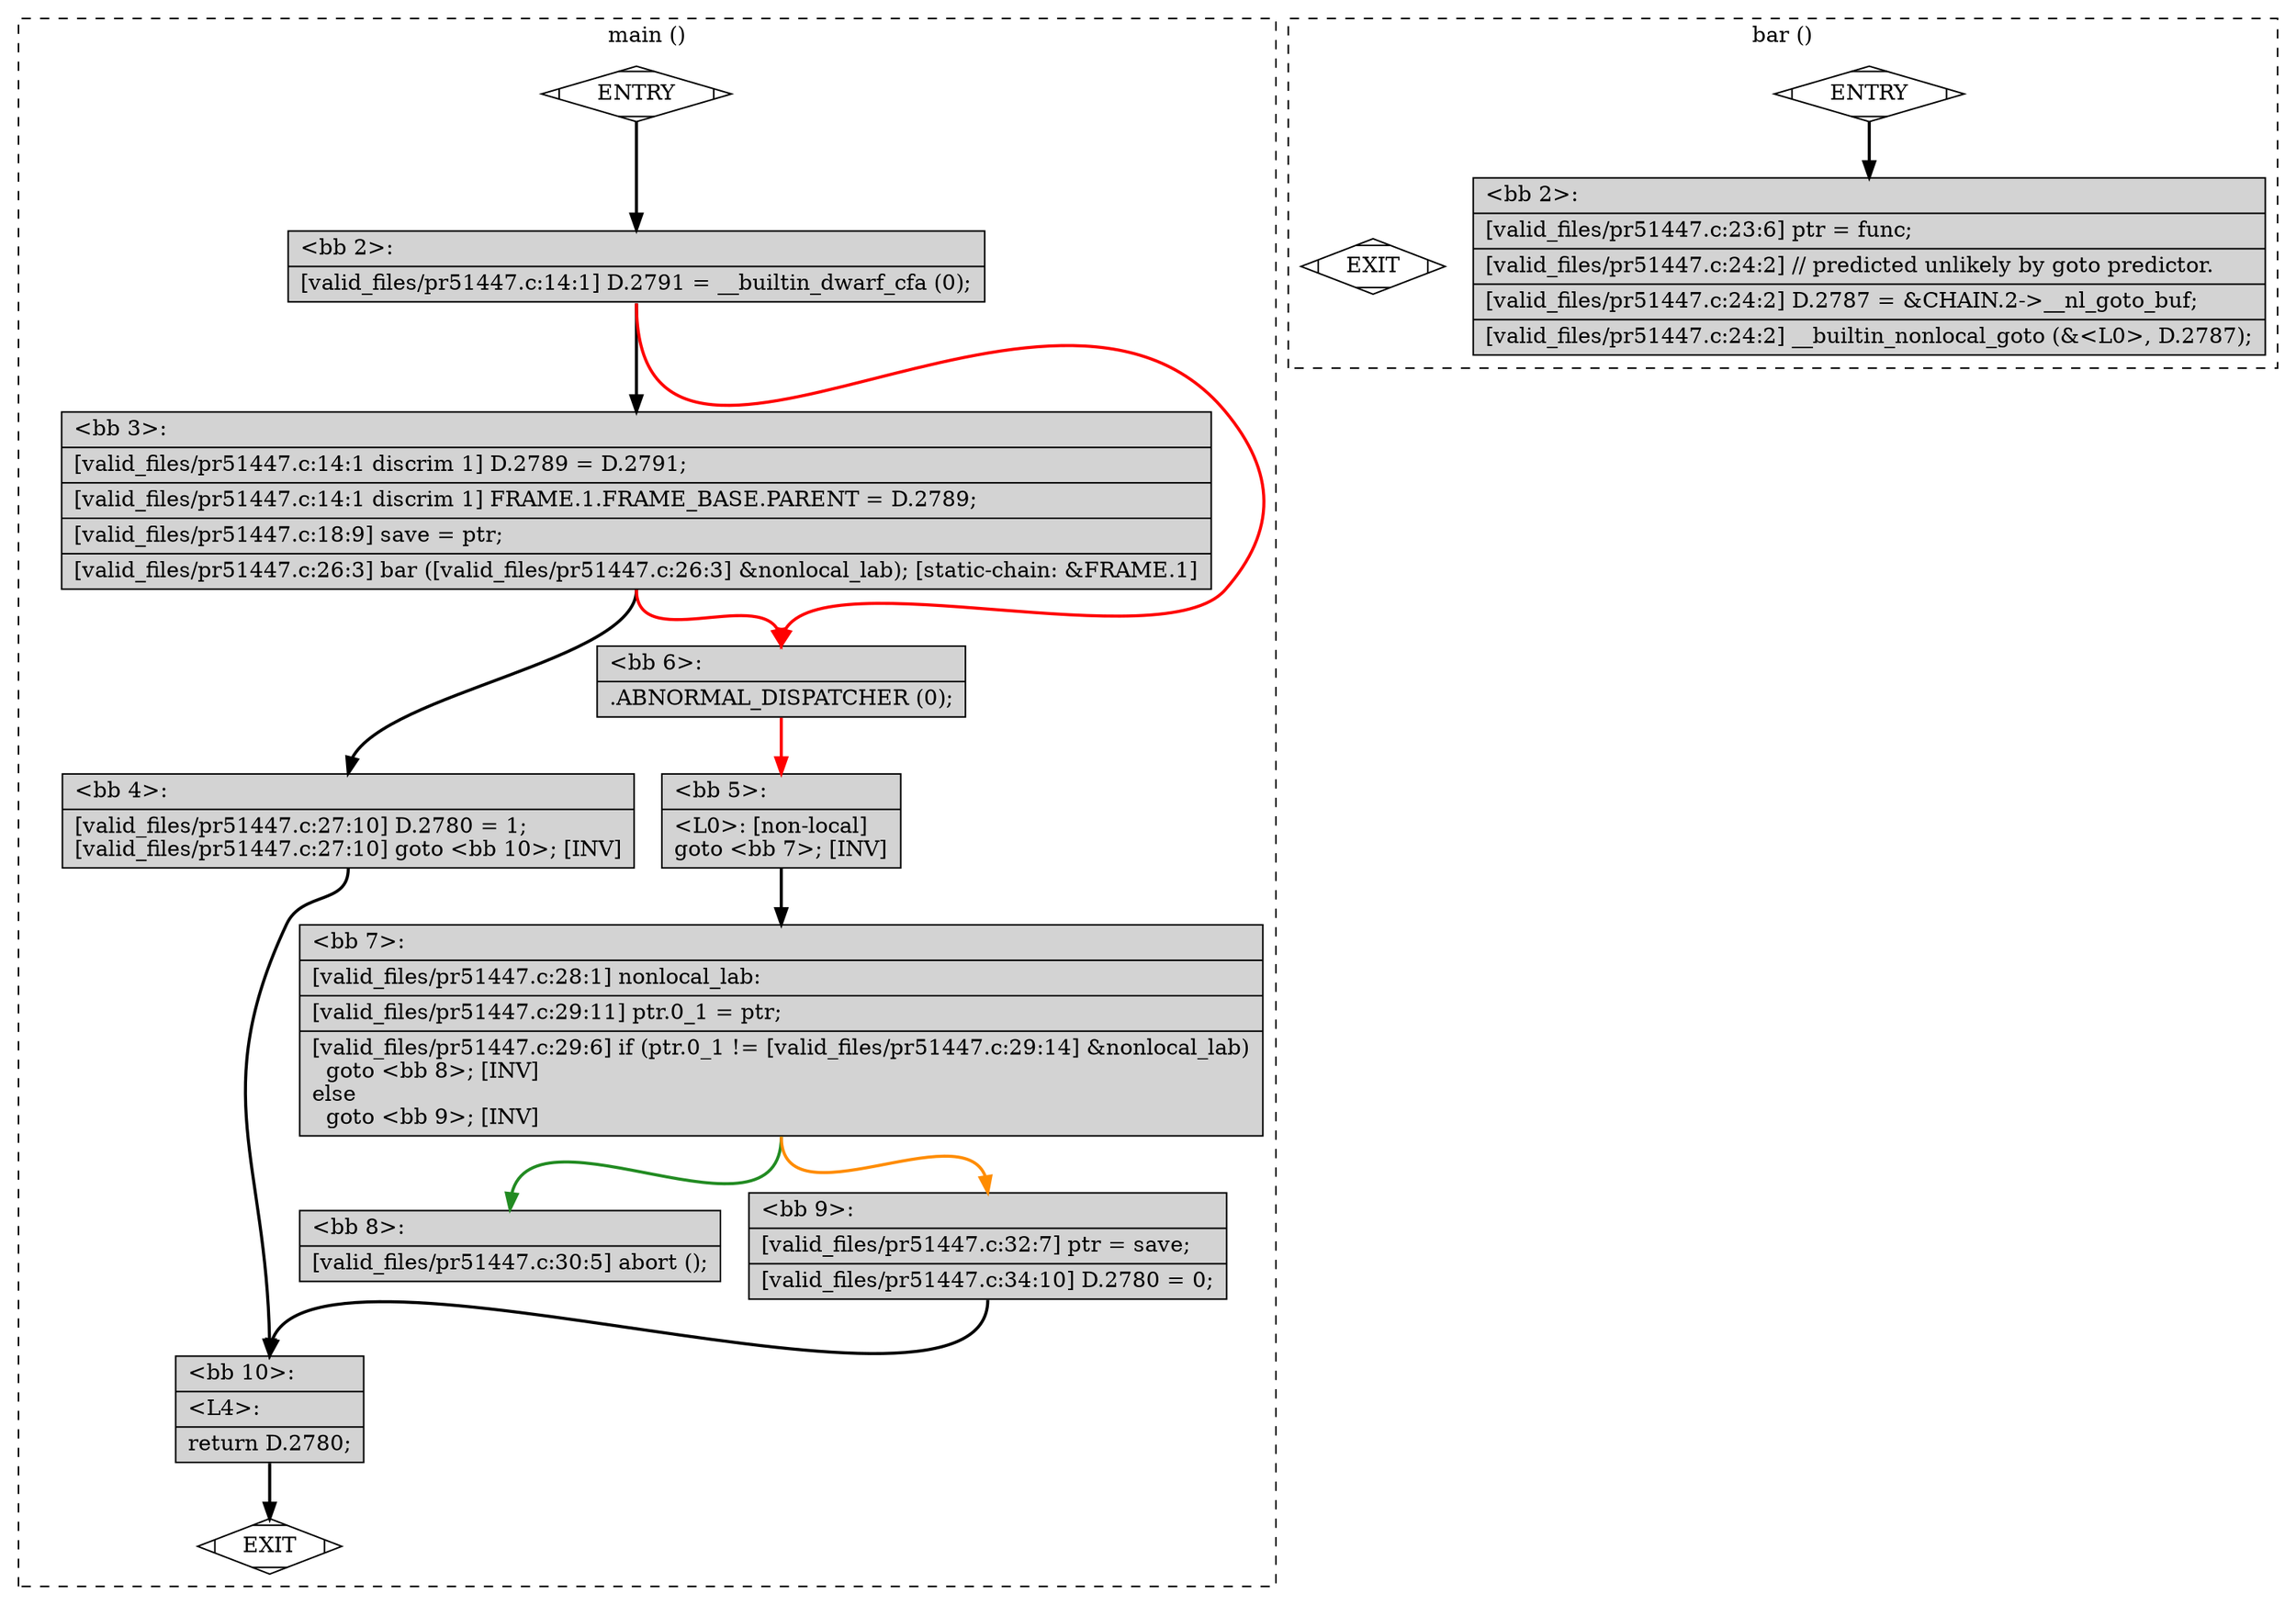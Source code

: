 digraph "a-pr51447.c.015t.cfg" {
overlap=false;
subgraph "cluster_main" {
	style="dashed";
	color="black";
	label="main ()";
	fn_0_basic_block_0 [shape=Mdiamond,style=filled,fillcolor=white,label="ENTRY"];

	fn_0_basic_block_1 [shape=Mdiamond,style=filled,fillcolor=white,label="EXIT"];

	fn_0_basic_block_2 [shape=record,style=filled,fillcolor=lightgrey,label="{\<bb\ 2\>:\l\
|[valid_files/pr51447.c:14:1]\ D.2791\ =\ __builtin_dwarf_cfa\ (0);\l\
}"];

	fn_0_basic_block_3 [shape=record,style=filled,fillcolor=lightgrey,label="{\<bb\ 3\>:\l\
|[valid_files/pr51447.c:14:1\ discrim\ 1]\ D.2789\ =\ D.2791;\l\
|[valid_files/pr51447.c:14:1\ discrim\ 1]\ FRAME.1.FRAME_BASE.PARENT\ =\ D.2789;\l\
|[valid_files/pr51447.c:18:9]\ save\ =\ ptr;\l\
|[valid_files/pr51447.c:26:3]\ bar\ ([valid_files/pr51447.c:26:3]\ &nonlocal_lab);\ [static-chain:\ &FRAME.1]\l\
}"];

	fn_0_basic_block_4 [shape=record,style=filled,fillcolor=lightgrey,label="{\<bb\ 4\>:\l\
|[valid_files/pr51447.c:27:10]\ D.2780\ =\ 1;\l\
[valid_files/pr51447.c:27:10]\ goto\ \<bb\ 10\>;\ [INV]\l\
}"];

	fn_0_basic_block_5 [shape=record,style=filled,fillcolor=lightgrey,label="{\<bb\ 5\>:\l\
|\<L0\>:\ [non-local]\l\
goto\ \<bb\ 7\>;\ [INV]\l\
}"];

	fn_0_basic_block_6 [shape=record,style=filled,fillcolor=lightgrey,label="{\<bb\ 6\>:\l\
|.ABNORMAL_DISPATCHER\ (0);\l\
}"];

	fn_0_basic_block_7 [shape=record,style=filled,fillcolor=lightgrey,label="{\<bb\ 7\>:\l\
|[valid_files/pr51447.c:28:1]\ nonlocal_lab:\l\
|[valid_files/pr51447.c:29:11]\ ptr.0_1\ =\ ptr;\l\
|[valid_files/pr51447.c:29:6]\ if\ (ptr.0_1\ !=\ [valid_files/pr51447.c:29:14]\ &nonlocal_lab)\l\
\ \ goto\ \<bb\ 8\>;\ [INV]\l\
else\l\
\ \ goto\ \<bb\ 9\>;\ [INV]\l\
}"];

	fn_0_basic_block_8 [shape=record,style=filled,fillcolor=lightgrey,label="{\<bb\ 8\>:\l\
|[valid_files/pr51447.c:30:5]\ abort\ ();\l\
}"];

	fn_0_basic_block_9 [shape=record,style=filled,fillcolor=lightgrey,label="{\<bb\ 9\>:\l\
|[valid_files/pr51447.c:32:7]\ ptr\ =\ save;\l\
|[valid_files/pr51447.c:34:10]\ D.2780\ =\ 0;\l\
}"];

	fn_0_basic_block_10 [shape=record,style=filled,fillcolor=lightgrey,label="{\<bb\ 10\>:\l\
|\<L4\>:\l\
|return\ D.2780;\l\
}"];

	fn_0_basic_block_0:s -> fn_0_basic_block_2:n [style="solid,bold",color=black,weight=100,constraint=true];
	fn_0_basic_block_2:s -> fn_0_basic_block_3:n [style="solid,bold",color=black,weight=100,constraint=true];
	fn_0_basic_block_2:s -> fn_0_basic_block_6:n [style="solid,bold",color=red,weight=10,constraint=true];
	fn_0_basic_block_3:s -> fn_0_basic_block_4:n [style="solid,bold",color=black,weight=100,constraint=true];
	fn_0_basic_block_3:s -> fn_0_basic_block_6:n [style="solid,bold",color=red,weight=10,constraint=true];
	fn_0_basic_block_4:s -> fn_0_basic_block_10:n [style="solid,bold",color=black,weight=100,constraint=true];
	fn_0_basic_block_5:s -> fn_0_basic_block_7:n [style="solid,bold",color=black,weight=100,constraint=true];
	fn_0_basic_block_6:s -> fn_0_basic_block_5:n [style="solid,bold",color=red,weight=10,constraint=true];
	fn_0_basic_block_7:s -> fn_0_basic_block_8:n [style="solid,bold",color=forestgreen,weight=10,constraint=true];
	fn_0_basic_block_7:s -> fn_0_basic_block_9:n [style="solid,bold",color=darkorange,weight=10,constraint=true];
	fn_0_basic_block_9:s -> fn_0_basic_block_10:n [style="solid,bold",color=black,weight=100,constraint=true];
	fn_0_basic_block_10:s -> fn_0_basic_block_1:n [style="solid,bold",color=black,weight=10,constraint=true];
	fn_0_basic_block_0:s -> fn_0_basic_block_1:n [style="invis",constraint=true];
}
subgraph "cluster_bar" {
	style="dashed";
	color="black";
	label="bar ()";
	fn_1_basic_block_0 [shape=Mdiamond,style=filled,fillcolor=white,label="ENTRY"];

	fn_1_basic_block_1 [shape=Mdiamond,style=filled,fillcolor=white,label="EXIT"];

	fn_1_basic_block_2 [shape=record,style=filled,fillcolor=lightgrey,label="{\<bb\ 2\>:\l\
|[valid_files/pr51447.c:23:6]\ ptr\ =\ func;\l\
|[valid_files/pr51447.c:24:2]\ //\ predicted\ unlikely\ by\ goto\ predictor.\l\
|[valid_files/pr51447.c:24:2]\ D.2787\ =\ &CHAIN.2-\>__nl_goto_buf;\l\
|[valid_files/pr51447.c:24:2]\ __builtin_nonlocal_goto\ (&\<L0\>,\ D.2787);\l\
}"];

	fn_1_basic_block_0:s -> fn_1_basic_block_2:n [style="solid,bold",color=black,weight=100,constraint=true];
	fn_1_basic_block_0:s -> fn_1_basic_block_1:n [style="invis",constraint=true];
}
}
